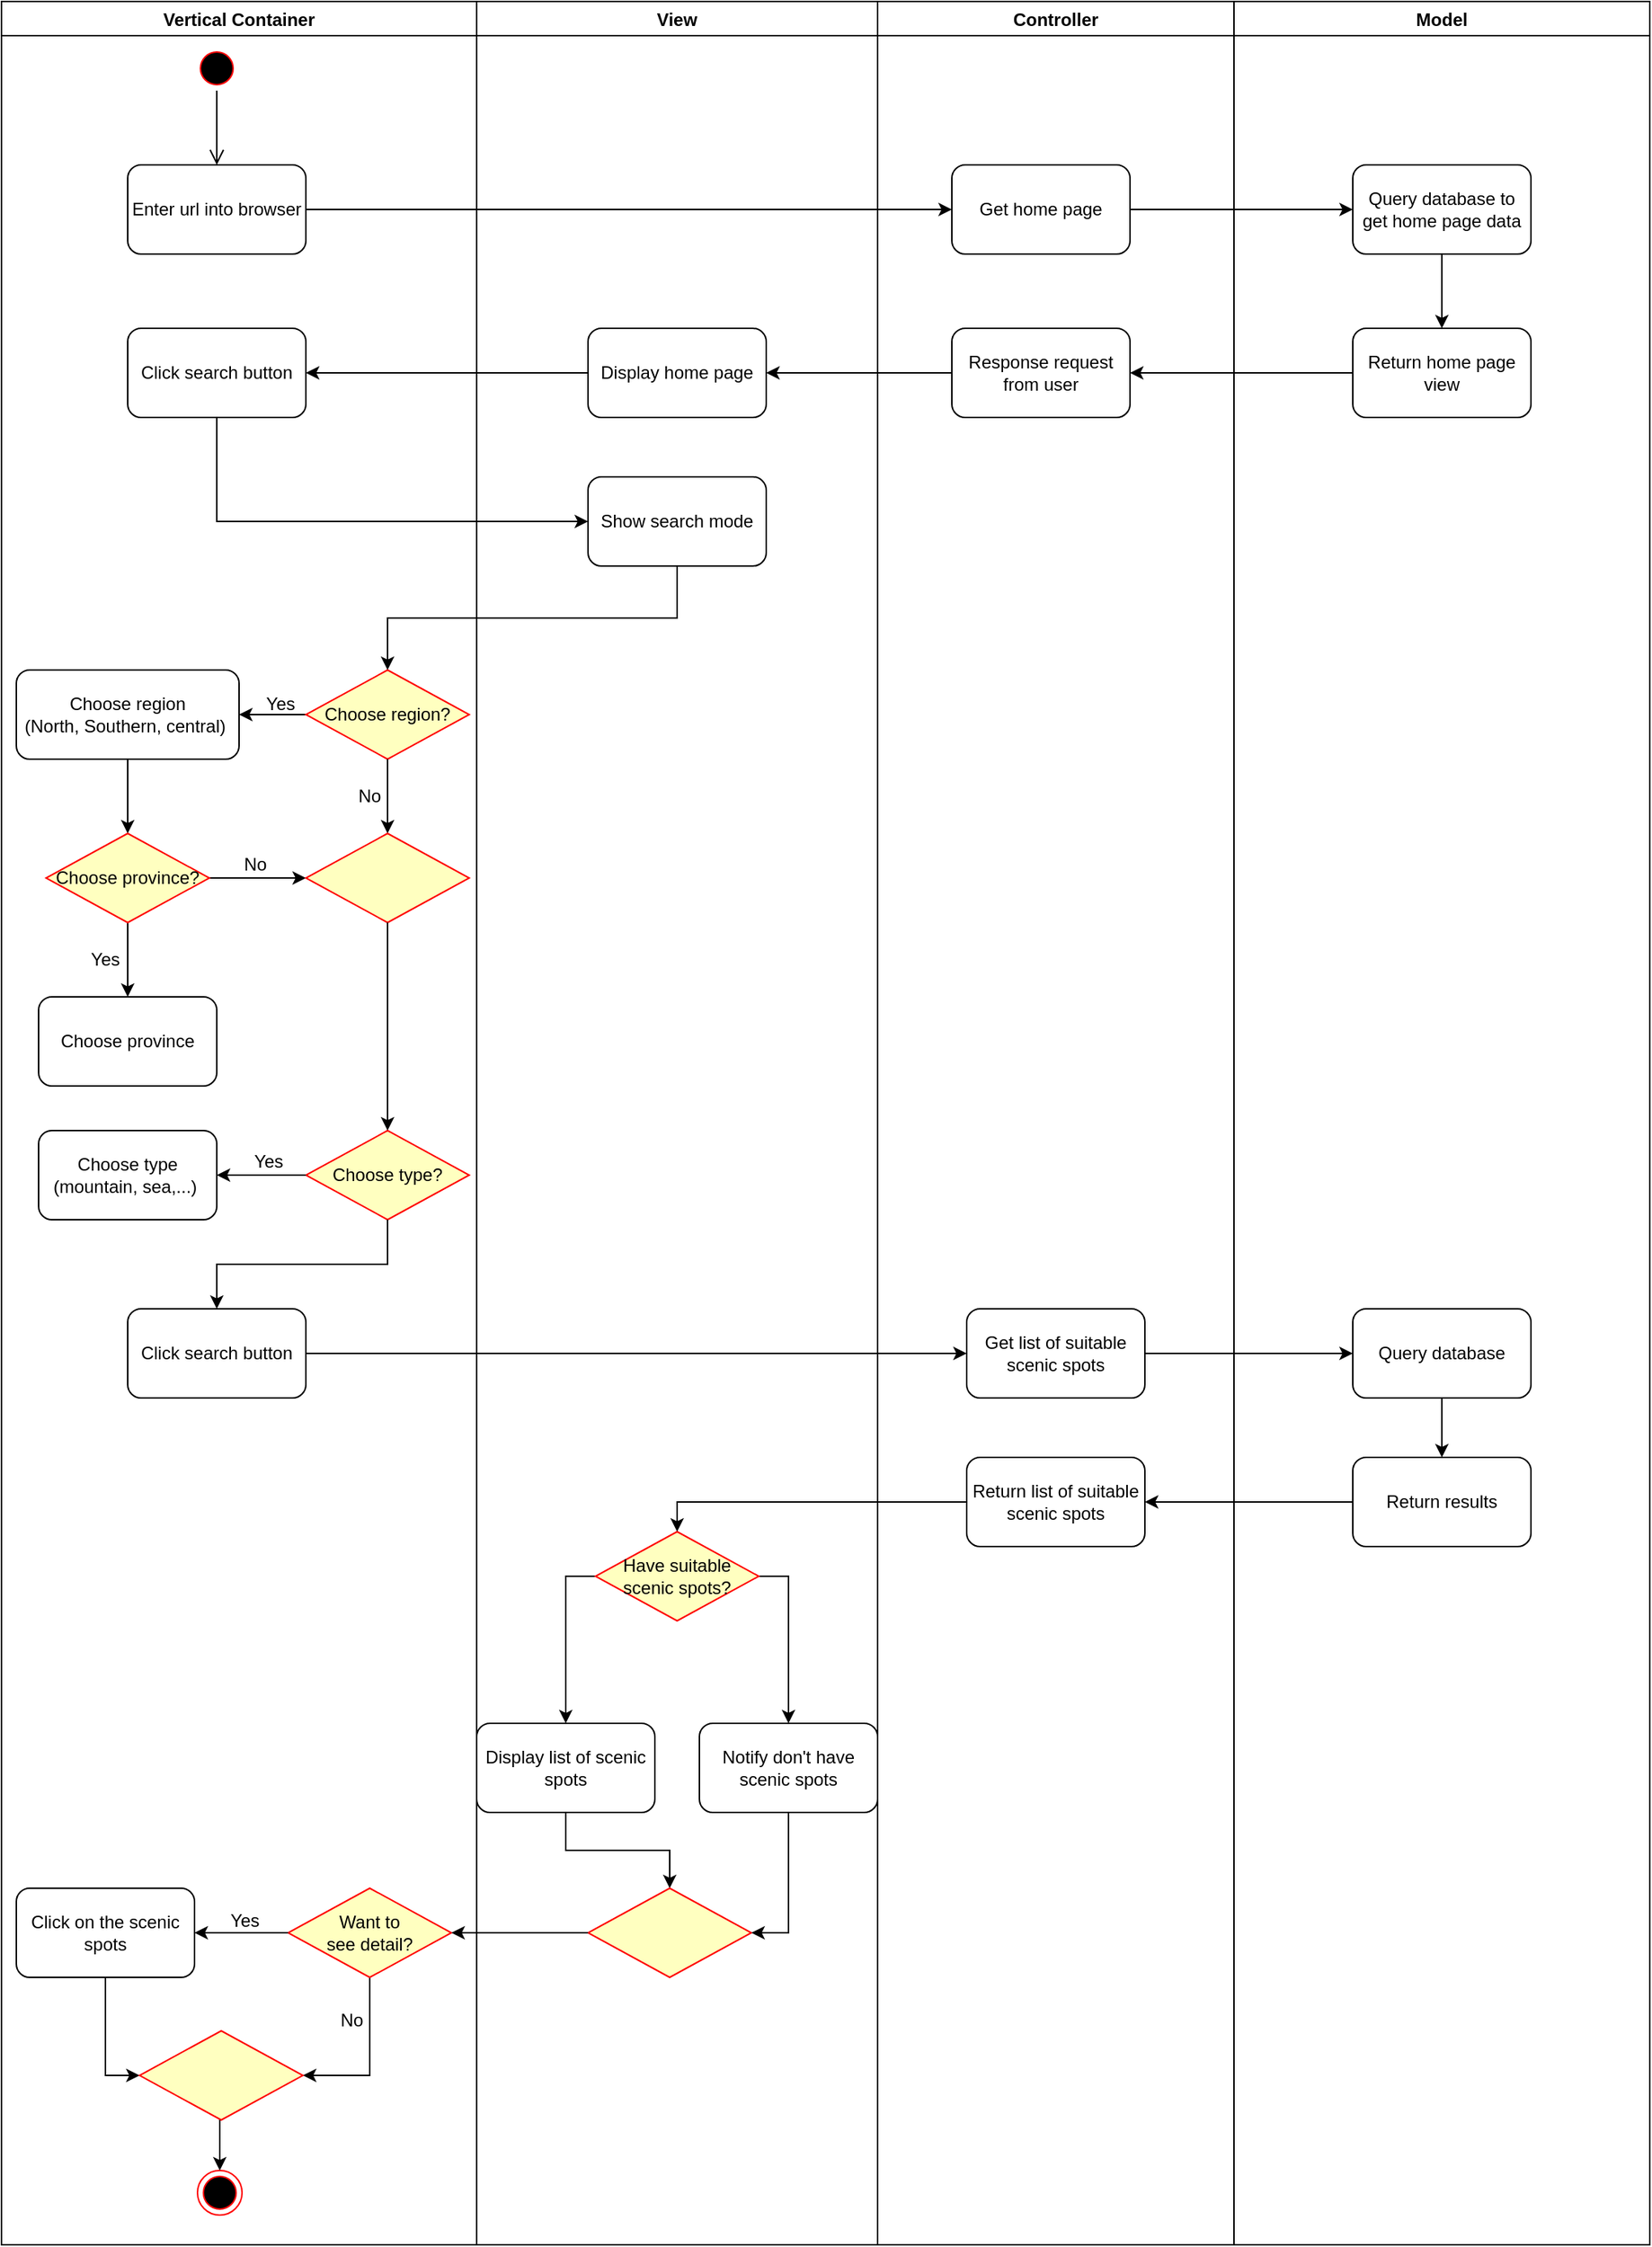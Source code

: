 <mxfile version="16.5.2" type="device"><diagram id="xrg17fNkp-b0oTMrxNni" name="Page-1"><mxGraphModel dx="830" dy="468" grid="1" gridSize="10" guides="1" tooltips="1" connect="1" arrows="1" fold="1" page="1" pageScale="1" pageWidth="1169" pageHeight="1654" math="0" shadow="0"><root><mxCell id="0"/><mxCell id="1" parent="0"/><mxCell id="Fap935kxUOy50hkqGClW-4" style="edgeStyle=orthogonalEdgeStyle;rounded=0;orthogonalLoop=1;jettySize=auto;html=1;exitX=1;exitY=0.5;exitDx=0;exitDy=0;" parent="1" source="Fap935kxUOy50hkqGClW-3" target="Fap935kxUOy50hkqGClW-5" edge="1"><mxGeometry relative="1" as="geometry"><mxPoint x="700" y="160" as="targetPoint"/></mxGeometry></mxCell><mxCell id="Fap935kxUOy50hkqGClW-6" style="edgeStyle=orthogonalEdgeStyle;rounded=0;orthogonalLoop=1;jettySize=auto;html=1;exitX=1;exitY=0.5;exitDx=0;exitDy=0;" parent="1" source="Fap935kxUOy50hkqGClW-5" target="Fap935kxUOy50hkqGClW-7" edge="1"><mxGeometry relative="1" as="geometry"><mxPoint x="940" y="160" as="targetPoint"/></mxGeometry></mxCell><mxCell id="Fap935kxUOy50hkqGClW-8" value="View" style="swimlane;" parent="1" vertex="1"><mxGeometry x="350" y="10" width="270" height="1510" as="geometry"/></mxCell><mxCell id="habpArT2LdKehOSP49AH-6" value="Display home page" style="rounded=1;whiteSpace=wrap;html=1;" vertex="1" parent="Fap935kxUOy50hkqGClW-8"><mxGeometry x="75" y="220" width="120" height="60" as="geometry"/></mxCell><mxCell id="habpArT2LdKehOSP49AH-11" value="Show search mode" style="rounded=1;whiteSpace=wrap;html=1;" vertex="1" parent="Fap935kxUOy50hkqGClW-8"><mxGeometry x="75" y="320" width="120" height="60" as="geometry"/></mxCell><mxCell id="habpArT2LdKehOSP49AH-61" style="edgeStyle=orthogonalEdgeStyle;rounded=0;orthogonalLoop=1;jettySize=auto;html=1;exitX=0;exitY=0.5;exitDx=0;exitDy=0;entryX=0.5;entryY=0;entryDx=0;entryDy=0;strokeColor=#000000;" edge="1" parent="Fap935kxUOy50hkqGClW-8" source="habpArT2LdKehOSP49AH-56" target="habpArT2LdKehOSP49AH-60"><mxGeometry relative="1" as="geometry"><Array as="points"><mxPoint x="60" y="1060"/></Array></mxGeometry></mxCell><mxCell id="habpArT2LdKehOSP49AH-63" style="edgeStyle=orthogonalEdgeStyle;rounded=0;orthogonalLoop=1;jettySize=auto;html=1;exitX=1;exitY=0.5;exitDx=0;exitDy=0;entryX=0.5;entryY=0;entryDx=0;entryDy=0;strokeColor=#000000;" edge="1" parent="Fap935kxUOy50hkqGClW-8" source="habpArT2LdKehOSP49AH-56" target="habpArT2LdKehOSP49AH-62"><mxGeometry relative="1" as="geometry"/></mxCell><mxCell id="habpArT2LdKehOSP49AH-56" value="Have suitable scenic spots?" style="rhombus;whiteSpace=wrap;html=1;fillColor=#ffffc0;strokeColor=#ff0000;" vertex="1" parent="Fap935kxUOy50hkqGClW-8"><mxGeometry x="80" y="1030" width="110" height="60" as="geometry"/></mxCell><mxCell id="habpArT2LdKehOSP49AH-68" style="edgeStyle=orthogonalEdgeStyle;rounded=0;orthogonalLoop=1;jettySize=auto;html=1;exitX=0.5;exitY=1;exitDx=0;exitDy=0;entryX=0.5;entryY=0;entryDx=0;entryDy=0;strokeColor=#000000;" edge="1" parent="Fap935kxUOy50hkqGClW-8" source="habpArT2LdKehOSP49AH-60" target="habpArT2LdKehOSP49AH-66"><mxGeometry relative="1" as="geometry"/></mxCell><mxCell id="habpArT2LdKehOSP49AH-60" value="Display list of scenic spots" style="rounded=1;whiteSpace=wrap;html=1;" vertex="1" parent="Fap935kxUOy50hkqGClW-8"><mxGeometry y="1159" width="120" height="60" as="geometry"/></mxCell><mxCell id="habpArT2LdKehOSP49AH-62" value="Notify don't have scenic spots" style="rounded=1;whiteSpace=wrap;html=1;" vertex="1" parent="Fap935kxUOy50hkqGClW-8"><mxGeometry x="150" y="1159" width="120" height="60" as="geometry"/></mxCell><mxCell id="habpArT2LdKehOSP49AH-66" value="" style="rhombus;whiteSpace=wrap;html=1;fillColor=#ffffc0;strokeColor=#ff0000;" vertex="1" parent="Fap935kxUOy50hkqGClW-8"><mxGeometry x="75" y="1270" width="110" height="60" as="geometry"/></mxCell><mxCell id="habpArT2LdKehOSP49AH-67" style="edgeStyle=orthogonalEdgeStyle;rounded=0;orthogonalLoop=1;jettySize=auto;html=1;exitX=0.5;exitY=1;exitDx=0;exitDy=0;strokeColor=#000000;entryX=1;entryY=0.5;entryDx=0;entryDy=0;" edge="1" parent="Fap935kxUOy50hkqGClW-8" source="habpArT2LdKehOSP49AH-62" target="habpArT2LdKehOSP49AH-66"><mxGeometry relative="1" as="geometry"><mxPoint x="190" y="1310" as="targetPoint"/></mxGeometry></mxCell><mxCell id="Fap935kxUOy50hkqGClW-9" value="Controller" style="swimlane;" parent="1" vertex="1"><mxGeometry x="620" y="10" width="240" height="1510" as="geometry"/></mxCell><mxCell id="Fap935kxUOy50hkqGClW-5" value="Get home page" style="rounded=1;whiteSpace=wrap;html=1;" parent="Fap935kxUOy50hkqGClW-9" vertex="1"><mxGeometry x="50" y="110" width="120" height="60" as="geometry"/></mxCell><mxCell id="habpArT2LdKehOSP49AH-3" value="Response request from user" style="rounded=1;whiteSpace=wrap;html=1;" vertex="1" parent="Fap935kxUOy50hkqGClW-9"><mxGeometry x="50" y="220" width="120" height="60" as="geometry"/></mxCell><mxCell id="habpArT2LdKehOSP49AH-46" value="Get list of suitable scenic spots" style="rounded=1;whiteSpace=wrap;html=1;" vertex="1" parent="Fap935kxUOy50hkqGClW-9"><mxGeometry x="60" y="880" width="120" height="60" as="geometry"/></mxCell><mxCell id="habpArT2LdKehOSP49AH-54" value="Return list of suitable scenic spots" style="rounded=1;whiteSpace=wrap;html=1;" vertex="1" parent="Fap935kxUOy50hkqGClW-9"><mxGeometry x="60" y="980" width="120" height="60" as="geometry"/></mxCell><mxCell id="Fap935kxUOy50hkqGClW-10" value="Model" style="swimlane;" parent="1" vertex="1"><mxGeometry x="860" y="10" width="280" height="1510" as="geometry"/></mxCell><mxCell id="Fap935kxUOy50hkqGClW-7" value="Query database to get home page data" style="rounded=1;whiteSpace=wrap;html=1;" parent="Fap935kxUOy50hkqGClW-10" vertex="1"><mxGeometry x="80" y="110" width="120" height="60" as="geometry"/></mxCell><mxCell id="habpArT2LdKehOSP49AH-2" value="Return home page view" style="rounded=1;whiteSpace=wrap;html=1;" vertex="1" parent="Fap935kxUOy50hkqGClW-10"><mxGeometry x="80" y="220" width="120" height="60" as="geometry"/></mxCell><mxCell id="habpArT2LdKehOSP49AH-1" style="edgeStyle=orthogonalEdgeStyle;rounded=0;orthogonalLoop=1;jettySize=auto;html=1;exitX=0.5;exitY=1;exitDx=0;exitDy=0;" edge="1" parent="Fap935kxUOy50hkqGClW-10" source="Fap935kxUOy50hkqGClW-7" target="habpArT2LdKehOSP49AH-2"><mxGeometry relative="1" as="geometry"><mxPoint x="140" y="220" as="targetPoint"/></mxGeometry></mxCell><mxCell id="habpArT2LdKehOSP49AH-50" value="Query database" style="rounded=1;whiteSpace=wrap;html=1;" vertex="1" parent="Fap935kxUOy50hkqGClW-10"><mxGeometry x="80" y="880" width="120" height="60" as="geometry"/></mxCell><mxCell id="habpArT2LdKehOSP49AH-52" value="Return results" style="rounded=1;whiteSpace=wrap;html=1;" vertex="1" parent="Fap935kxUOy50hkqGClW-10"><mxGeometry x="80" y="980" width="120" height="60" as="geometry"/></mxCell><mxCell id="habpArT2LdKehOSP49AH-51" style="edgeStyle=orthogonalEdgeStyle;rounded=0;orthogonalLoop=1;jettySize=auto;html=1;exitX=0.5;exitY=1;exitDx=0;exitDy=0;strokeColor=#000000;" edge="1" parent="Fap935kxUOy50hkqGClW-10" source="habpArT2LdKehOSP49AH-50" target="habpArT2LdKehOSP49AH-52"><mxGeometry relative="1" as="geometry"><mxPoint x="140" y="960" as="targetPoint"/></mxGeometry></mxCell><mxCell id="Fap935kxUOy50hkqGClW-11" value="Vertical Container" style="swimlane;" parent="1" vertex="1"><mxGeometry x="30" y="10" width="320" height="1510" as="geometry"><mxRectangle x="30" y="10" width="130" height="23" as="alternateBounds"/></mxGeometry></mxCell><mxCell id="Fap935kxUOy50hkqGClW-3" value="Enter url into browser" style="rounded=1;whiteSpace=wrap;html=1;" parent="Fap935kxUOy50hkqGClW-11" vertex="1"><mxGeometry x="85" y="110" width="120" height="60" as="geometry"/></mxCell><mxCell id="Fap935kxUOy50hkqGClW-1" value="" style="ellipse;html=1;shape=startState;fillColor=#000000;strokeColor=#ff0000;" parent="Fap935kxUOy50hkqGClW-11" vertex="1"><mxGeometry x="130" y="30" width="30" height="30" as="geometry"/></mxCell><mxCell id="Fap935kxUOy50hkqGClW-2" value="" style="edgeStyle=orthogonalEdgeStyle;html=1;verticalAlign=bottom;endArrow=open;endSize=8;strokeColor=#000000;rounded=0;" parent="Fap935kxUOy50hkqGClW-11" source="Fap935kxUOy50hkqGClW-1" target="Fap935kxUOy50hkqGClW-3" edge="1"><mxGeometry relative="1" as="geometry"><mxPoint x="341" y="110" as="targetPoint"/></mxGeometry></mxCell><mxCell id="habpArT2LdKehOSP49AH-8" value="Click search button" style="rounded=1;whiteSpace=wrap;html=1;" vertex="1" parent="Fap935kxUOy50hkqGClW-11"><mxGeometry x="85" y="220" width="120" height="60" as="geometry"/></mxCell><mxCell id="habpArT2LdKehOSP49AH-31" style="edgeStyle=orthogonalEdgeStyle;rounded=0;orthogonalLoop=1;jettySize=auto;html=1;exitX=0.5;exitY=1;exitDx=0;exitDy=0;entryX=0.5;entryY=0;entryDx=0;entryDy=0;strokeColor=#000000;" edge="1" parent="Fap935kxUOy50hkqGClW-11" source="habpArT2LdKehOSP49AH-12" target="habpArT2LdKehOSP49AH-29"><mxGeometry relative="1" as="geometry"/></mxCell><mxCell id="habpArT2LdKehOSP49AH-12" value="&lt;div&gt;&lt;span&gt;Choose region&lt;/span&gt;&lt;/div&gt;&lt;div&gt;&lt;span&gt;(North, Southern, central)&amp;nbsp;&lt;/span&gt;&lt;/div&gt;" style="rounded=1;whiteSpace=wrap;html=1;align=center;" vertex="1" parent="Fap935kxUOy50hkqGClW-11"><mxGeometry x="10" y="450" width="150" height="60" as="geometry"/></mxCell><mxCell id="habpArT2LdKehOSP49AH-24" style="edgeStyle=orthogonalEdgeStyle;rounded=0;orthogonalLoop=1;jettySize=auto;html=1;exitX=0;exitY=0.5;exitDx=0;exitDy=0;entryX=1;entryY=0.5;entryDx=0;entryDy=0;strokeColor=#000000;" edge="1" parent="Fap935kxUOy50hkqGClW-11" source="habpArT2LdKehOSP49AH-19" target="habpArT2LdKehOSP49AH-12"><mxGeometry relative="1" as="geometry"/></mxCell><mxCell id="habpArT2LdKehOSP49AH-19" value="Choose region?" style="rhombus;whiteSpace=wrap;html=1;fillColor=#ffffc0;strokeColor=#ff0000;" vertex="1" parent="Fap935kxUOy50hkqGClW-11"><mxGeometry x="205" y="450" width="110" height="60" as="geometry"/></mxCell><mxCell id="habpArT2LdKehOSP49AH-25" value="Yes" style="text;html=1;strokeColor=none;fillColor=none;align=center;verticalAlign=middle;whiteSpace=wrap;rounded=0;" vertex="1" parent="Fap935kxUOy50hkqGClW-11"><mxGeometry x="158" y="458" width="60" height="30" as="geometry"/></mxCell><mxCell id="habpArT2LdKehOSP49AH-28" value="No" style="text;html=1;strokeColor=none;fillColor=none;align=center;verticalAlign=middle;whiteSpace=wrap;rounded=0;" vertex="1" parent="Fap935kxUOy50hkqGClW-11"><mxGeometry x="218" y="520" width="60" height="30" as="geometry"/></mxCell><mxCell id="habpArT2LdKehOSP49AH-32" style="edgeStyle=orthogonalEdgeStyle;rounded=0;orthogonalLoop=1;jettySize=auto;html=1;exitX=0.5;exitY=1;exitDx=0;exitDy=0;entryX=0.5;entryY=0;entryDx=0;entryDy=0;strokeColor=#000000;" edge="1" parent="Fap935kxUOy50hkqGClW-11" source="habpArT2LdKehOSP49AH-29" target="habpArT2LdKehOSP49AH-15"><mxGeometry relative="1" as="geometry"/></mxCell><mxCell id="habpArT2LdKehOSP49AH-36" style="edgeStyle=orthogonalEdgeStyle;rounded=0;orthogonalLoop=1;jettySize=auto;html=1;exitX=1;exitY=0.5;exitDx=0;exitDy=0;entryX=0;entryY=0.5;entryDx=0;entryDy=0;strokeColor=#000000;" edge="1" parent="Fap935kxUOy50hkqGClW-11" source="habpArT2LdKehOSP49AH-29" target="habpArT2LdKehOSP49AH-35"><mxGeometry relative="1" as="geometry"/></mxCell><mxCell id="habpArT2LdKehOSP49AH-29" value="Choose province?" style="rhombus;whiteSpace=wrap;html=1;fillColor=#ffffc0;strokeColor=#ff0000;" vertex="1" parent="Fap935kxUOy50hkqGClW-11"><mxGeometry x="30" y="560" width="110" height="60" as="geometry"/></mxCell><mxCell id="habpArT2LdKehOSP49AH-26" style="edgeStyle=orthogonalEdgeStyle;rounded=0;orthogonalLoop=1;jettySize=auto;html=1;exitX=0.5;exitY=1;exitDx=0;exitDy=0;strokeColor=#000000;entryX=0.5;entryY=0;entryDx=0;entryDy=0;" edge="1" parent="Fap935kxUOy50hkqGClW-11" source="habpArT2LdKehOSP49AH-19" target="habpArT2LdKehOSP49AH-35"><mxGeometry relative="1" as="geometry"><mxPoint x="260" y="590" as="targetPoint"/><Array as="points"/></mxGeometry></mxCell><mxCell id="habpArT2LdKehOSP49AH-15" value="Choose province" style="rounded=1;whiteSpace=wrap;html=1;" vertex="1" parent="Fap935kxUOy50hkqGClW-11"><mxGeometry x="25" y="670" width="120" height="60" as="geometry"/></mxCell><mxCell id="habpArT2LdKehOSP49AH-33" value="Yes" style="text;html=1;strokeColor=none;fillColor=none;align=center;verticalAlign=middle;whiteSpace=wrap;rounded=0;" vertex="1" parent="Fap935kxUOy50hkqGClW-11"><mxGeometry x="40" y="630" width="60" height="30" as="geometry"/></mxCell><mxCell id="habpArT2LdKehOSP49AH-35" value="" style="rhombus;whiteSpace=wrap;html=1;fillColor=#ffffc0;strokeColor=#ff0000;" vertex="1" parent="Fap935kxUOy50hkqGClW-11"><mxGeometry x="205" y="560" width="110" height="60" as="geometry"/></mxCell><mxCell id="habpArT2LdKehOSP49AH-37" value="No" style="text;html=1;strokeColor=none;fillColor=none;align=center;verticalAlign=middle;whiteSpace=wrap;rounded=0;" vertex="1" parent="Fap935kxUOy50hkqGClW-11"><mxGeometry x="141" y="566" width="60" height="30" as="geometry"/></mxCell><mxCell id="habpArT2LdKehOSP49AH-39" value="Choose type?" style="rhombus;whiteSpace=wrap;html=1;fillColor=#ffffc0;strokeColor=#ff0000;" vertex="1" parent="Fap935kxUOy50hkqGClW-11"><mxGeometry x="205" y="760" width="110" height="60" as="geometry"/></mxCell><mxCell id="habpArT2LdKehOSP49AH-38" style="edgeStyle=orthogonalEdgeStyle;rounded=0;orthogonalLoop=1;jettySize=auto;html=1;exitX=0.5;exitY=1;exitDx=0;exitDy=0;strokeColor=#000000;entryX=0.5;entryY=0;entryDx=0;entryDy=0;" edge="1" parent="Fap935kxUOy50hkqGClW-11" source="habpArT2LdKehOSP49AH-35" target="habpArT2LdKehOSP49AH-39"><mxGeometry relative="1" as="geometry"><mxPoint x="260" y="780" as="targetPoint"/></mxGeometry></mxCell><mxCell id="habpArT2LdKehOSP49AH-41" value="Choose type (mountain, sea,...)&amp;nbsp;" style="rounded=1;whiteSpace=wrap;html=1;" vertex="1" parent="Fap935kxUOy50hkqGClW-11"><mxGeometry x="25" y="760" width="120" height="60" as="geometry"/></mxCell><mxCell id="habpArT2LdKehOSP49AH-40" style="edgeStyle=orthogonalEdgeStyle;rounded=0;orthogonalLoop=1;jettySize=auto;html=1;exitX=0;exitY=0.5;exitDx=0;exitDy=0;strokeColor=#000000;" edge="1" parent="Fap935kxUOy50hkqGClW-11" source="habpArT2LdKehOSP49AH-39" target="habpArT2LdKehOSP49AH-41"><mxGeometry relative="1" as="geometry"><mxPoint x="150" y="790" as="targetPoint"/></mxGeometry></mxCell><mxCell id="habpArT2LdKehOSP49AH-42" value="Yes" style="text;html=1;strokeColor=none;fillColor=none;align=center;verticalAlign=middle;whiteSpace=wrap;rounded=0;" vertex="1" parent="Fap935kxUOy50hkqGClW-11"><mxGeometry x="150" y="766" width="60" height="30" as="geometry"/></mxCell><mxCell id="habpArT2LdKehOSP49AH-44" value="Click search button" style="rounded=1;whiteSpace=wrap;html=1;" vertex="1" parent="Fap935kxUOy50hkqGClW-11"><mxGeometry x="85" y="880" width="120" height="60" as="geometry"/></mxCell><mxCell id="habpArT2LdKehOSP49AH-43" style="edgeStyle=orthogonalEdgeStyle;rounded=0;orthogonalLoop=1;jettySize=auto;html=1;exitX=0.5;exitY=1;exitDx=0;exitDy=0;strokeColor=#000000;" edge="1" parent="Fap935kxUOy50hkqGClW-11" source="habpArT2LdKehOSP49AH-39" target="habpArT2LdKehOSP49AH-44"><mxGeometry relative="1" as="geometry"><mxPoint x="150" y="910" as="targetPoint"/></mxGeometry></mxCell><mxCell id="habpArT2LdKehOSP49AH-81" style="edgeStyle=orthogonalEdgeStyle;rounded=0;orthogonalLoop=1;jettySize=auto;html=1;exitX=0.5;exitY=1;exitDx=0;exitDy=0;entryX=1;entryY=0.5;entryDx=0;entryDy=0;strokeColor=#000000;" edge="1" parent="Fap935kxUOy50hkqGClW-11" source="habpArT2LdKehOSP49AH-71" target="habpArT2LdKehOSP49AH-79"><mxGeometry relative="1" as="geometry"/></mxCell><mxCell id="habpArT2LdKehOSP49AH-71" value="Want to &lt;br&gt;see detail?" style="rhombus;whiteSpace=wrap;html=1;fillColor=#ffffc0;strokeColor=#ff0000;" vertex="1" parent="Fap935kxUOy50hkqGClW-11"><mxGeometry x="193" y="1270" width="110" height="60" as="geometry"/></mxCell><mxCell id="habpArT2LdKehOSP49AH-82" style="edgeStyle=orthogonalEdgeStyle;rounded=0;orthogonalLoop=1;jettySize=auto;html=1;exitX=0.5;exitY=1;exitDx=0;exitDy=0;entryX=0;entryY=0.5;entryDx=0;entryDy=0;strokeColor=#000000;" edge="1" parent="Fap935kxUOy50hkqGClW-11" source="habpArT2LdKehOSP49AH-73" target="habpArT2LdKehOSP49AH-79"><mxGeometry relative="1" as="geometry"/></mxCell><mxCell id="habpArT2LdKehOSP49AH-73" value="Click on the scenic spots" style="rounded=1;whiteSpace=wrap;html=1;" vertex="1" parent="Fap935kxUOy50hkqGClW-11"><mxGeometry x="10" y="1270" width="120" height="60" as="geometry"/></mxCell><mxCell id="habpArT2LdKehOSP49AH-72" style="edgeStyle=orthogonalEdgeStyle;rounded=0;orthogonalLoop=1;jettySize=auto;html=1;exitX=0;exitY=0.5;exitDx=0;exitDy=0;strokeColor=#000000;" edge="1" parent="Fap935kxUOy50hkqGClW-11" source="habpArT2LdKehOSP49AH-71" target="habpArT2LdKehOSP49AH-73"><mxGeometry relative="1" as="geometry"><mxPoint x="60" y="1330" as="targetPoint"/></mxGeometry></mxCell><mxCell id="habpArT2LdKehOSP49AH-74" value="" style="ellipse;html=1;shape=endState;fillColor=#000000;strokeColor=#ff0000;" vertex="1" parent="Fap935kxUOy50hkqGClW-11"><mxGeometry x="132" y="1460" width="30" height="30" as="geometry"/></mxCell><mxCell id="habpArT2LdKehOSP49AH-77" value="Yes" style="text;html=1;strokeColor=none;fillColor=none;align=center;verticalAlign=middle;whiteSpace=wrap;rounded=0;" vertex="1" parent="Fap935kxUOy50hkqGClW-11"><mxGeometry x="134" y="1277" width="60" height="30" as="geometry"/></mxCell><mxCell id="habpArT2LdKehOSP49AH-78" value="No" style="text;html=1;strokeColor=none;fillColor=none;align=center;verticalAlign=middle;whiteSpace=wrap;rounded=0;" vertex="1" parent="Fap935kxUOy50hkqGClW-11"><mxGeometry x="206" y="1344" width="60" height="30" as="geometry"/></mxCell><mxCell id="habpArT2LdKehOSP49AH-83" style="edgeStyle=orthogonalEdgeStyle;rounded=0;orthogonalLoop=1;jettySize=auto;html=1;exitX=0.5;exitY=1;exitDx=0;exitDy=0;entryX=0.5;entryY=0;entryDx=0;entryDy=0;strokeColor=#000000;" edge="1" parent="Fap935kxUOy50hkqGClW-11" source="habpArT2LdKehOSP49AH-79" target="habpArT2LdKehOSP49AH-74"><mxGeometry relative="1" as="geometry"/></mxCell><mxCell id="habpArT2LdKehOSP49AH-79" value="" style="rhombus;whiteSpace=wrap;html=1;fillColor=#ffffc0;strokeColor=#ff0000;" vertex="1" parent="Fap935kxUOy50hkqGClW-11"><mxGeometry x="93" y="1366" width="110" height="60" as="geometry"/></mxCell><mxCell id="habpArT2LdKehOSP49AH-4" style="edgeStyle=orthogonalEdgeStyle;rounded=0;orthogonalLoop=1;jettySize=auto;html=1;exitX=0;exitY=0.5;exitDx=0;exitDy=0;" edge="1" parent="1" source="habpArT2LdKehOSP49AH-2" target="habpArT2LdKehOSP49AH-3"><mxGeometry relative="1" as="geometry"/></mxCell><mxCell id="habpArT2LdKehOSP49AH-5" style="edgeStyle=orthogonalEdgeStyle;rounded=0;orthogonalLoop=1;jettySize=auto;html=1;" edge="1" parent="1" source="habpArT2LdKehOSP49AH-3" target="habpArT2LdKehOSP49AH-6"><mxGeometry relative="1" as="geometry"><mxPoint x="560" y="260" as="targetPoint"/></mxGeometry></mxCell><mxCell id="habpArT2LdKehOSP49AH-7" style="edgeStyle=orthogonalEdgeStyle;rounded=0;orthogonalLoop=1;jettySize=auto;html=1;exitX=0;exitY=0.5;exitDx=0;exitDy=0;" edge="1" parent="1" source="habpArT2LdKehOSP49AH-6" target="habpArT2LdKehOSP49AH-8"><mxGeometry relative="1" as="geometry"><mxPoint x="320" y="260" as="targetPoint"/></mxGeometry></mxCell><mxCell id="habpArT2LdKehOSP49AH-10" style="edgeStyle=orthogonalEdgeStyle;rounded=0;orthogonalLoop=1;jettySize=auto;html=1;exitX=0.5;exitY=1;exitDx=0;exitDy=0;entryX=0;entryY=0.5;entryDx=0;entryDy=0;" edge="1" parent="1" source="habpArT2LdKehOSP49AH-8" target="habpArT2LdKehOSP49AH-11"><mxGeometry relative="1" as="geometry"><mxPoint x="460" y="360" as="targetPoint"/></mxGeometry></mxCell><mxCell id="habpArT2LdKehOSP49AH-13" style="edgeStyle=orthogonalEdgeStyle;rounded=0;orthogonalLoop=1;jettySize=auto;html=1;exitX=0.5;exitY=1;exitDx=0;exitDy=0;entryX=0.5;entryY=0;entryDx=0;entryDy=0;" edge="1" parent="1" source="habpArT2LdKehOSP49AH-11" target="habpArT2LdKehOSP49AH-19"><mxGeometry relative="1" as="geometry"><mxPoint x="305" y="420" as="targetPoint"/></mxGeometry></mxCell><mxCell id="habpArT2LdKehOSP49AH-45" style="edgeStyle=orthogonalEdgeStyle;rounded=0;orthogonalLoop=1;jettySize=auto;html=1;exitX=1;exitY=0.5;exitDx=0;exitDy=0;strokeColor=#000000;" edge="1" parent="1" source="habpArT2LdKehOSP49AH-44" target="habpArT2LdKehOSP49AH-46"><mxGeometry relative="1" as="geometry"><mxPoint x="670" y="920" as="targetPoint"/></mxGeometry></mxCell><mxCell id="habpArT2LdKehOSP49AH-47" style="edgeStyle=orthogonalEdgeStyle;rounded=0;orthogonalLoop=1;jettySize=auto;html=1;exitX=1;exitY=0.5;exitDx=0;exitDy=0;strokeColor=#000000;" edge="1" parent="1" source="habpArT2LdKehOSP49AH-46" target="habpArT2LdKehOSP49AH-50"><mxGeometry relative="1" as="geometry"><mxPoint x="950" y="920" as="targetPoint"/></mxGeometry></mxCell><mxCell id="habpArT2LdKehOSP49AH-53" style="edgeStyle=orthogonalEdgeStyle;rounded=0;orthogonalLoop=1;jettySize=auto;html=1;exitX=0;exitY=0.5;exitDx=0;exitDy=0;strokeColor=#000000;" edge="1" parent="1" source="habpArT2LdKehOSP49AH-52" target="habpArT2LdKehOSP49AH-54"><mxGeometry relative="1" as="geometry"><mxPoint x="800" y="1020" as="targetPoint"/></mxGeometry></mxCell><mxCell id="habpArT2LdKehOSP49AH-57" style="edgeStyle=orthogonalEdgeStyle;rounded=0;orthogonalLoop=1;jettySize=auto;html=1;exitX=0;exitY=0.5;exitDx=0;exitDy=0;entryX=0.5;entryY=0;entryDx=0;entryDy=0;strokeColor=#000000;" edge="1" parent="1" source="habpArT2LdKehOSP49AH-54" target="habpArT2LdKehOSP49AH-56"><mxGeometry relative="1" as="geometry"/></mxCell><mxCell id="habpArT2LdKehOSP49AH-69" style="edgeStyle=orthogonalEdgeStyle;rounded=0;orthogonalLoop=1;jettySize=auto;html=1;exitX=0;exitY=0.5;exitDx=0;exitDy=0;strokeColor=#000000;entryX=1;entryY=0.5;entryDx=0;entryDy=0;" edge="1" parent="1" source="habpArT2LdKehOSP49AH-66" target="habpArT2LdKehOSP49AH-71"><mxGeometry relative="1" as="geometry"><mxPoint x="270" y="1309.647" as="targetPoint"/></mxGeometry></mxCell></root></mxGraphModel></diagram></mxfile>